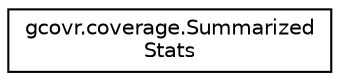 digraph "Graphical Class Hierarchy"
{
 // LATEX_PDF_SIZE
  edge [fontname="Helvetica",fontsize="10",labelfontname="Helvetica",labelfontsize="10"];
  node [fontname="Helvetica",fontsize="10",shape=record];
  rankdir="LR";
  Node0 [label="gcovr.coverage.Summarized\lStats",height=0.2,width=0.4,color="black", fillcolor="white", style="filled",URL="$classgcovr_1_1coverage_1_1SummarizedStats.html",tooltip=" "];
}
